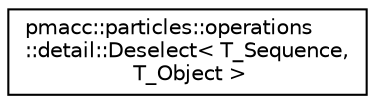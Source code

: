 digraph "Graphical Class Hierarchy"
{
 // LATEX_PDF_SIZE
  edge [fontname="Helvetica",fontsize="10",labelfontname="Helvetica",labelfontsize="10"];
  node [fontname="Helvetica",fontsize="10",shape=record];
  rankdir="LR";
  Node0 [label="pmacc::particles::operations\l::detail::Deselect\< T_Sequence,\l T_Object \>",height=0.2,width=0.4,color="black", fillcolor="white", style="filled",URL="$structpmacc_1_1particles_1_1operations_1_1detail_1_1_deselect.html",tooltip=" "];
}
